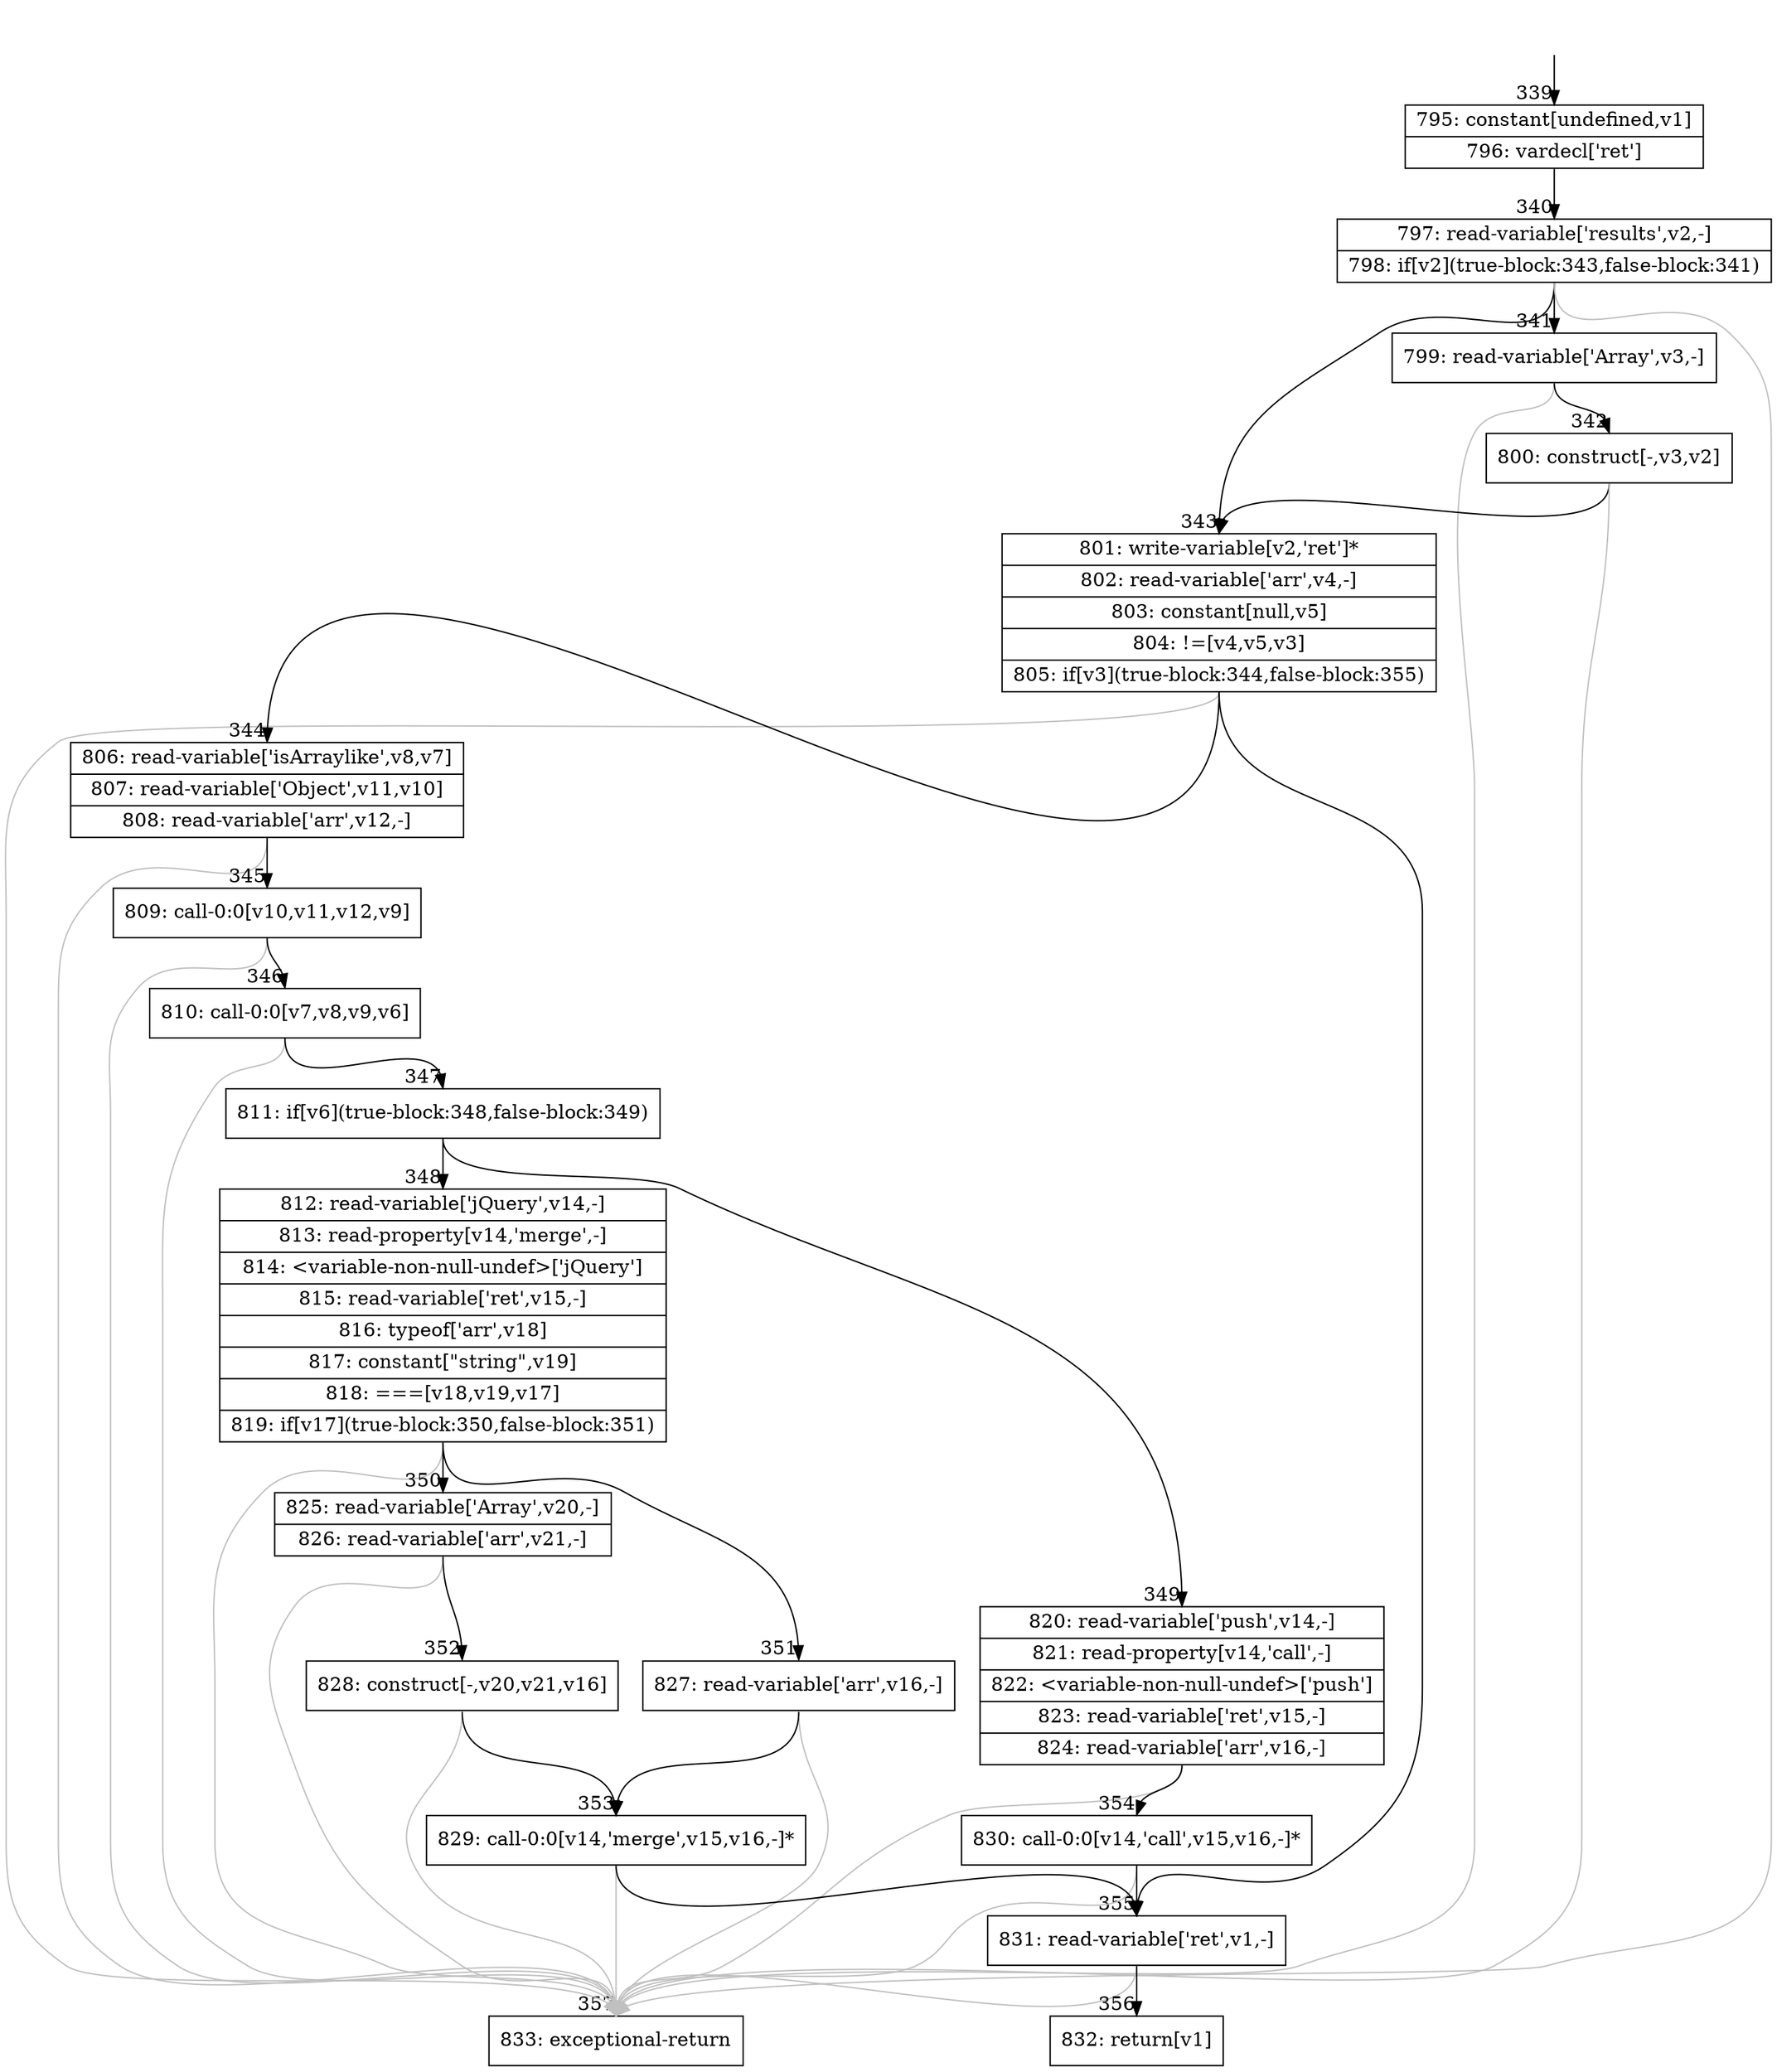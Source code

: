 digraph {
rankdir="TD"
BB_entry33[shape=none,label=""];
BB_entry33 -> BB339 [tailport=s, headport=n, headlabel="    339"]
BB339 [shape=record label="{795: constant[undefined,v1]|796: vardecl['ret']}" ] 
BB339 -> BB340 [tailport=s, headport=n, headlabel="      340"]
BB340 [shape=record label="{797: read-variable['results',v2,-]|798: if[v2](true-block:343,false-block:341)}" ] 
BB340 -> BB343 [tailport=s, headport=n, headlabel="      343"]
BB340 -> BB341 [tailport=s, headport=n, headlabel="      341"]
BB340 -> BB357 [tailport=s, headport=n, color=gray, headlabel="      357"]
BB341 [shape=record label="{799: read-variable['Array',v3,-]}" ] 
BB341 -> BB342 [tailport=s, headport=n, headlabel="      342"]
BB341 -> BB357 [tailport=s, headport=n, color=gray]
BB342 [shape=record label="{800: construct[-,v3,v2]}" ] 
BB342 -> BB343 [tailport=s, headport=n]
BB342 -> BB357 [tailport=s, headport=n, color=gray]
BB343 [shape=record label="{801: write-variable[v2,'ret']*|802: read-variable['arr',v4,-]|803: constant[null,v5]|804: !=[v4,v5,v3]|805: if[v3](true-block:344,false-block:355)}" ] 
BB343 -> BB344 [tailport=s, headport=n, headlabel="      344"]
BB343 -> BB355 [tailport=s, headport=n, headlabel="      355"]
BB343 -> BB357 [tailport=s, headport=n, color=gray]
BB344 [shape=record label="{806: read-variable['isArraylike',v8,v7]|807: read-variable['Object',v11,v10]|808: read-variable['arr',v12,-]}" ] 
BB344 -> BB345 [tailport=s, headport=n, headlabel="      345"]
BB344 -> BB357 [tailport=s, headport=n, color=gray]
BB345 [shape=record label="{809: call-0:0[v10,v11,v12,v9]}" ] 
BB345 -> BB346 [tailport=s, headport=n, headlabel="      346"]
BB345 -> BB357 [tailport=s, headport=n, color=gray]
BB346 [shape=record label="{810: call-0:0[v7,v8,v9,v6]}" ] 
BB346 -> BB347 [tailport=s, headport=n, headlabel="      347"]
BB346 -> BB357 [tailport=s, headport=n, color=gray]
BB347 [shape=record label="{811: if[v6](true-block:348,false-block:349)}" ] 
BB347 -> BB348 [tailport=s, headport=n, headlabel="      348"]
BB347 -> BB349 [tailport=s, headport=n, headlabel="      349"]
BB348 [shape=record label="{812: read-variable['jQuery',v14,-]|813: read-property[v14,'merge',-]|814: \<variable-non-null-undef\>['jQuery']|815: read-variable['ret',v15,-]|816: typeof['arr',v18]|817: constant[\"string\",v19]|818: ===[v18,v19,v17]|819: if[v17](true-block:350,false-block:351)}" ] 
BB348 -> BB350 [tailport=s, headport=n, headlabel="      350"]
BB348 -> BB351 [tailport=s, headport=n, headlabel="      351"]
BB348 -> BB357 [tailport=s, headport=n, color=gray]
BB349 [shape=record label="{820: read-variable['push',v14,-]|821: read-property[v14,'call',-]|822: \<variable-non-null-undef\>['push']|823: read-variable['ret',v15,-]|824: read-variable['arr',v16,-]}" ] 
BB349 -> BB354 [tailport=s, headport=n, headlabel="      354"]
BB349 -> BB357 [tailport=s, headport=n, color=gray]
BB350 [shape=record label="{825: read-variable['Array',v20,-]|826: read-variable['arr',v21,-]}" ] 
BB350 -> BB352 [tailport=s, headport=n, headlabel="      352"]
BB350 -> BB357 [tailport=s, headport=n, color=gray]
BB351 [shape=record label="{827: read-variable['arr',v16,-]}" ] 
BB351 -> BB353 [tailport=s, headport=n, headlabel="      353"]
BB351 -> BB357 [tailport=s, headport=n, color=gray]
BB352 [shape=record label="{828: construct[-,v20,v21,v16]}" ] 
BB352 -> BB353 [tailport=s, headport=n]
BB352 -> BB357 [tailport=s, headport=n, color=gray]
BB353 [shape=record label="{829: call-0:0[v14,'merge',v15,v16,-]*}" ] 
BB353 -> BB355 [tailport=s, headport=n]
BB353 -> BB357 [tailport=s, headport=n, color=gray]
BB354 [shape=record label="{830: call-0:0[v14,'call',v15,v16,-]*}" ] 
BB354 -> BB355 [tailport=s, headport=n]
BB354 -> BB357 [tailport=s, headport=n, color=gray]
BB355 [shape=record label="{831: read-variable['ret',v1,-]}" ] 
BB355 -> BB356 [tailport=s, headport=n, headlabel="      356"]
BB355 -> BB357 [tailport=s, headport=n, color=gray]
BB356 [shape=record label="{832: return[v1]}" ] 
BB357 [shape=record label="{833: exceptional-return}" ] 
}
